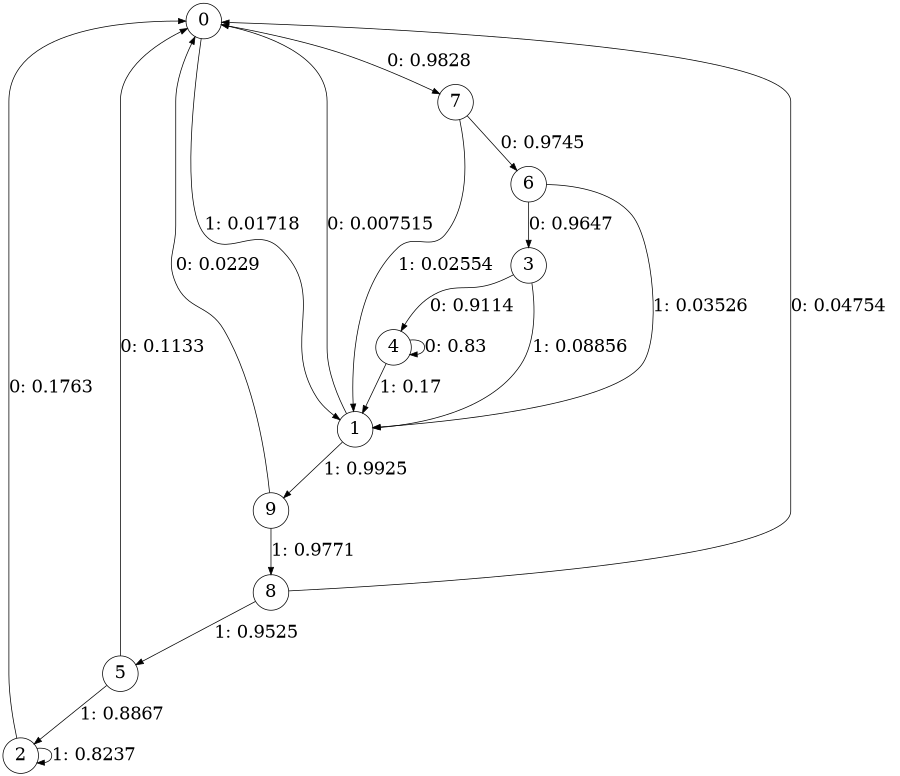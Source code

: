 digraph "ch2_both_short_L10" {
size = "6,8.5";
ratio = "fill";
node [shape = circle];
node [fontsize = 24];
edge [fontsize = 24];
0 -> 7 [label = "0: 0.9828   "];
0 -> 1 [label = "1: 0.01718  "];
1 -> 0 [label = "0: 0.007515  "];
1 -> 9 [label = "1: 0.9925   "];
2 -> 0 [label = "0: 0.1763   "];
2 -> 2 [label = "1: 0.8237   "];
3 -> 4 [label = "0: 0.9114   "];
3 -> 1 [label = "1: 0.08856  "];
4 -> 4 [label = "0: 0.83     "];
4 -> 1 [label = "1: 0.17     "];
5 -> 0 [label = "0: 0.1133   "];
5 -> 2 [label = "1: 0.8867   "];
6 -> 3 [label = "0: 0.9647   "];
6 -> 1 [label = "1: 0.03526  "];
7 -> 6 [label = "0: 0.9745   "];
7 -> 1 [label = "1: 0.02554  "];
8 -> 0 [label = "0: 0.04754  "];
8 -> 5 [label = "1: 0.9525   "];
9 -> 0 [label = "0: 0.0229   "];
9 -> 8 [label = "1: 0.9771   "];
}